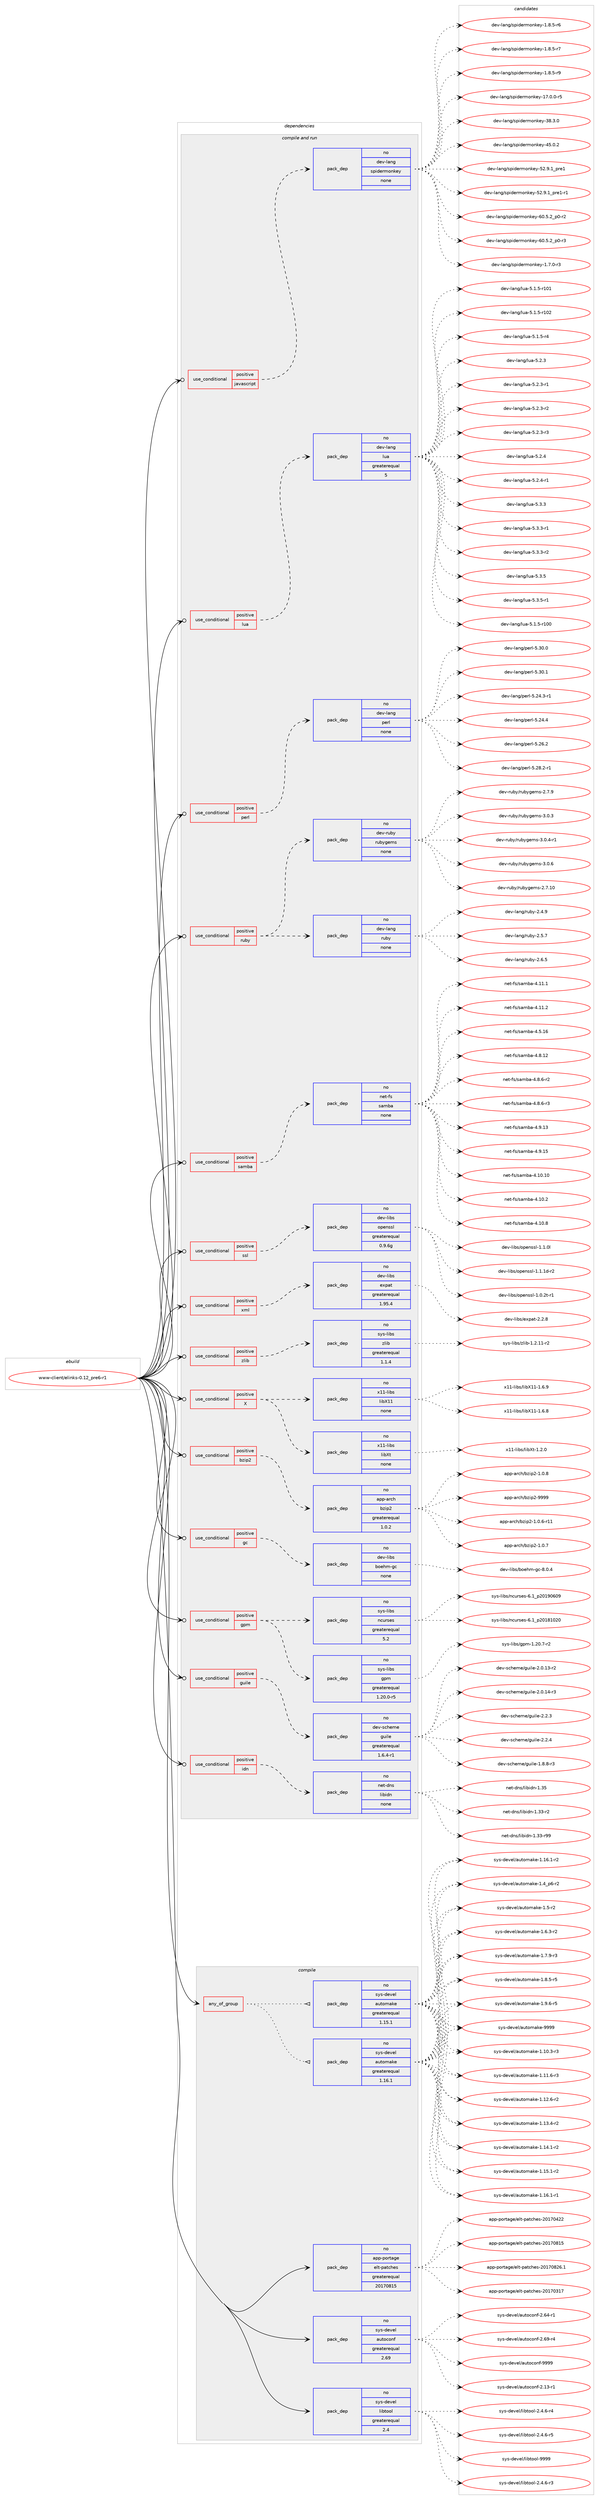 digraph prolog {

# *************
# Graph options
# *************

newrank=true;
concentrate=true;
compound=true;
graph [rankdir=LR,fontname=Helvetica,fontsize=10,ranksep=1.5];#, ranksep=2.5, nodesep=0.2];
edge  [arrowhead=vee];
node  [fontname=Helvetica,fontsize=10];

# **********
# The ebuild
# **********

subgraph cluster_leftcol {
color=gray;
rank=same;
label=<<i>ebuild</i>>;
id [label="www-client/elinks-0.12_pre6-r1", color=red, width=4, href="../www-client/elinks-0.12_pre6-r1.svg"];
}

# ****************
# The dependencies
# ****************

subgraph cluster_midcol {
color=gray;
label=<<i>dependencies</i>>;
subgraph cluster_compile {
fillcolor="#eeeeee";
style=filled;
label=<<i>compile</i>>;
subgraph any15751 {
dependency906879 [label=<<TABLE BORDER="0" CELLBORDER="1" CELLSPACING="0" CELLPADDING="4"><TR><TD CELLPADDING="10">any_of_group</TD></TR></TABLE>>, shape=none, color=red];subgraph pack673213 {
dependency906880 [label=<<TABLE BORDER="0" CELLBORDER="1" CELLSPACING="0" CELLPADDING="4" WIDTH="220"><TR><TD ROWSPAN="6" CELLPADDING="30">pack_dep</TD></TR><TR><TD WIDTH="110">no</TD></TR><TR><TD>sys-devel</TD></TR><TR><TD>automake</TD></TR><TR><TD>greaterequal</TD></TR><TR><TD>1.16.1</TD></TR></TABLE>>, shape=none, color=blue];
}
dependency906879:e -> dependency906880:w [weight=20,style="dotted",arrowhead="oinv"];
subgraph pack673214 {
dependency906881 [label=<<TABLE BORDER="0" CELLBORDER="1" CELLSPACING="0" CELLPADDING="4" WIDTH="220"><TR><TD ROWSPAN="6" CELLPADDING="30">pack_dep</TD></TR><TR><TD WIDTH="110">no</TD></TR><TR><TD>sys-devel</TD></TR><TR><TD>automake</TD></TR><TR><TD>greaterequal</TD></TR><TR><TD>1.15.1</TD></TR></TABLE>>, shape=none, color=blue];
}
dependency906879:e -> dependency906881:w [weight=20,style="dotted",arrowhead="oinv"];
}
id:e -> dependency906879:w [weight=20,style="solid",arrowhead="vee"];
subgraph pack673215 {
dependency906882 [label=<<TABLE BORDER="0" CELLBORDER="1" CELLSPACING="0" CELLPADDING="4" WIDTH="220"><TR><TD ROWSPAN="6" CELLPADDING="30">pack_dep</TD></TR><TR><TD WIDTH="110">no</TD></TR><TR><TD>app-portage</TD></TR><TR><TD>elt-patches</TD></TR><TR><TD>greaterequal</TD></TR><TR><TD>20170815</TD></TR></TABLE>>, shape=none, color=blue];
}
id:e -> dependency906882:w [weight=20,style="solid",arrowhead="vee"];
subgraph pack673216 {
dependency906883 [label=<<TABLE BORDER="0" CELLBORDER="1" CELLSPACING="0" CELLPADDING="4" WIDTH="220"><TR><TD ROWSPAN="6" CELLPADDING="30">pack_dep</TD></TR><TR><TD WIDTH="110">no</TD></TR><TR><TD>sys-devel</TD></TR><TR><TD>autoconf</TD></TR><TR><TD>greaterequal</TD></TR><TR><TD>2.69</TD></TR></TABLE>>, shape=none, color=blue];
}
id:e -> dependency906883:w [weight=20,style="solid",arrowhead="vee"];
subgraph pack673217 {
dependency906884 [label=<<TABLE BORDER="0" CELLBORDER="1" CELLSPACING="0" CELLPADDING="4" WIDTH="220"><TR><TD ROWSPAN="6" CELLPADDING="30">pack_dep</TD></TR><TR><TD WIDTH="110">no</TD></TR><TR><TD>sys-devel</TD></TR><TR><TD>libtool</TD></TR><TR><TD>greaterequal</TD></TR><TR><TD>2.4</TD></TR></TABLE>>, shape=none, color=blue];
}
id:e -> dependency906884:w [weight=20,style="solid",arrowhead="vee"];
}
subgraph cluster_compileandrun {
fillcolor="#eeeeee";
style=filled;
label=<<i>compile and run</i>>;
subgraph cond217347 {
dependency906885 [label=<<TABLE BORDER="0" CELLBORDER="1" CELLSPACING="0" CELLPADDING="4"><TR><TD ROWSPAN="3" CELLPADDING="10">use_conditional</TD></TR><TR><TD>positive</TD></TR><TR><TD>X</TD></TR></TABLE>>, shape=none, color=red];
subgraph pack673218 {
dependency906886 [label=<<TABLE BORDER="0" CELLBORDER="1" CELLSPACING="0" CELLPADDING="4" WIDTH="220"><TR><TD ROWSPAN="6" CELLPADDING="30">pack_dep</TD></TR><TR><TD WIDTH="110">no</TD></TR><TR><TD>x11-libs</TD></TR><TR><TD>libX11</TD></TR><TR><TD>none</TD></TR><TR><TD></TD></TR></TABLE>>, shape=none, color=blue];
}
dependency906885:e -> dependency906886:w [weight=20,style="dashed",arrowhead="vee"];
subgraph pack673219 {
dependency906887 [label=<<TABLE BORDER="0" CELLBORDER="1" CELLSPACING="0" CELLPADDING="4" WIDTH="220"><TR><TD ROWSPAN="6" CELLPADDING="30">pack_dep</TD></TR><TR><TD WIDTH="110">no</TD></TR><TR><TD>x11-libs</TD></TR><TR><TD>libXt</TD></TR><TR><TD>none</TD></TR><TR><TD></TD></TR></TABLE>>, shape=none, color=blue];
}
dependency906885:e -> dependency906887:w [weight=20,style="dashed",arrowhead="vee"];
}
id:e -> dependency906885:w [weight=20,style="solid",arrowhead="odotvee"];
subgraph cond217348 {
dependency906888 [label=<<TABLE BORDER="0" CELLBORDER="1" CELLSPACING="0" CELLPADDING="4"><TR><TD ROWSPAN="3" CELLPADDING="10">use_conditional</TD></TR><TR><TD>positive</TD></TR><TR><TD>bzip2</TD></TR></TABLE>>, shape=none, color=red];
subgraph pack673220 {
dependency906889 [label=<<TABLE BORDER="0" CELLBORDER="1" CELLSPACING="0" CELLPADDING="4" WIDTH="220"><TR><TD ROWSPAN="6" CELLPADDING="30">pack_dep</TD></TR><TR><TD WIDTH="110">no</TD></TR><TR><TD>app-arch</TD></TR><TR><TD>bzip2</TD></TR><TR><TD>greaterequal</TD></TR><TR><TD>1.0.2</TD></TR></TABLE>>, shape=none, color=blue];
}
dependency906888:e -> dependency906889:w [weight=20,style="dashed",arrowhead="vee"];
}
id:e -> dependency906888:w [weight=20,style="solid",arrowhead="odotvee"];
subgraph cond217349 {
dependency906890 [label=<<TABLE BORDER="0" CELLBORDER="1" CELLSPACING="0" CELLPADDING="4"><TR><TD ROWSPAN="3" CELLPADDING="10">use_conditional</TD></TR><TR><TD>positive</TD></TR><TR><TD>gc</TD></TR></TABLE>>, shape=none, color=red];
subgraph pack673221 {
dependency906891 [label=<<TABLE BORDER="0" CELLBORDER="1" CELLSPACING="0" CELLPADDING="4" WIDTH="220"><TR><TD ROWSPAN="6" CELLPADDING="30">pack_dep</TD></TR><TR><TD WIDTH="110">no</TD></TR><TR><TD>dev-libs</TD></TR><TR><TD>boehm-gc</TD></TR><TR><TD>none</TD></TR><TR><TD></TD></TR></TABLE>>, shape=none, color=blue];
}
dependency906890:e -> dependency906891:w [weight=20,style="dashed",arrowhead="vee"];
}
id:e -> dependency906890:w [weight=20,style="solid",arrowhead="odotvee"];
subgraph cond217350 {
dependency906892 [label=<<TABLE BORDER="0" CELLBORDER="1" CELLSPACING="0" CELLPADDING="4"><TR><TD ROWSPAN="3" CELLPADDING="10">use_conditional</TD></TR><TR><TD>positive</TD></TR><TR><TD>gpm</TD></TR></TABLE>>, shape=none, color=red];
subgraph pack673222 {
dependency906893 [label=<<TABLE BORDER="0" CELLBORDER="1" CELLSPACING="0" CELLPADDING="4" WIDTH="220"><TR><TD ROWSPAN="6" CELLPADDING="30">pack_dep</TD></TR><TR><TD WIDTH="110">no</TD></TR><TR><TD>sys-libs</TD></TR><TR><TD>ncurses</TD></TR><TR><TD>greaterequal</TD></TR><TR><TD>5.2</TD></TR></TABLE>>, shape=none, color=blue];
}
dependency906892:e -> dependency906893:w [weight=20,style="dashed",arrowhead="vee"];
subgraph pack673223 {
dependency906894 [label=<<TABLE BORDER="0" CELLBORDER="1" CELLSPACING="0" CELLPADDING="4" WIDTH="220"><TR><TD ROWSPAN="6" CELLPADDING="30">pack_dep</TD></TR><TR><TD WIDTH="110">no</TD></TR><TR><TD>sys-libs</TD></TR><TR><TD>gpm</TD></TR><TR><TD>greaterequal</TD></TR><TR><TD>1.20.0-r5</TD></TR></TABLE>>, shape=none, color=blue];
}
dependency906892:e -> dependency906894:w [weight=20,style="dashed",arrowhead="vee"];
}
id:e -> dependency906892:w [weight=20,style="solid",arrowhead="odotvee"];
subgraph cond217351 {
dependency906895 [label=<<TABLE BORDER="0" CELLBORDER="1" CELLSPACING="0" CELLPADDING="4"><TR><TD ROWSPAN="3" CELLPADDING="10">use_conditional</TD></TR><TR><TD>positive</TD></TR><TR><TD>guile</TD></TR></TABLE>>, shape=none, color=red];
subgraph pack673224 {
dependency906896 [label=<<TABLE BORDER="0" CELLBORDER="1" CELLSPACING="0" CELLPADDING="4" WIDTH="220"><TR><TD ROWSPAN="6" CELLPADDING="30">pack_dep</TD></TR><TR><TD WIDTH="110">no</TD></TR><TR><TD>dev-scheme</TD></TR><TR><TD>guile</TD></TR><TR><TD>greaterequal</TD></TR><TR><TD>1.6.4-r1</TD></TR></TABLE>>, shape=none, color=blue];
}
dependency906895:e -> dependency906896:w [weight=20,style="dashed",arrowhead="vee"];
}
id:e -> dependency906895:w [weight=20,style="solid",arrowhead="odotvee"];
subgraph cond217352 {
dependency906897 [label=<<TABLE BORDER="0" CELLBORDER="1" CELLSPACING="0" CELLPADDING="4"><TR><TD ROWSPAN="3" CELLPADDING="10">use_conditional</TD></TR><TR><TD>positive</TD></TR><TR><TD>idn</TD></TR></TABLE>>, shape=none, color=red];
subgraph pack673225 {
dependency906898 [label=<<TABLE BORDER="0" CELLBORDER="1" CELLSPACING="0" CELLPADDING="4" WIDTH="220"><TR><TD ROWSPAN="6" CELLPADDING="30">pack_dep</TD></TR><TR><TD WIDTH="110">no</TD></TR><TR><TD>net-dns</TD></TR><TR><TD>libidn</TD></TR><TR><TD>none</TD></TR><TR><TD></TD></TR></TABLE>>, shape=none, color=blue];
}
dependency906897:e -> dependency906898:w [weight=20,style="dashed",arrowhead="vee"];
}
id:e -> dependency906897:w [weight=20,style="solid",arrowhead="odotvee"];
subgraph cond217353 {
dependency906899 [label=<<TABLE BORDER="0" CELLBORDER="1" CELLSPACING="0" CELLPADDING="4"><TR><TD ROWSPAN="3" CELLPADDING="10">use_conditional</TD></TR><TR><TD>positive</TD></TR><TR><TD>javascript</TD></TR></TABLE>>, shape=none, color=red];
subgraph pack673226 {
dependency906900 [label=<<TABLE BORDER="0" CELLBORDER="1" CELLSPACING="0" CELLPADDING="4" WIDTH="220"><TR><TD ROWSPAN="6" CELLPADDING="30">pack_dep</TD></TR><TR><TD WIDTH="110">no</TD></TR><TR><TD>dev-lang</TD></TR><TR><TD>spidermonkey</TD></TR><TR><TD>none</TD></TR><TR><TD></TD></TR></TABLE>>, shape=none, color=blue];
}
dependency906899:e -> dependency906900:w [weight=20,style="dashed",arrowhead="vee"];
}
id:e -> dependency906899:w [weight=20,style="solid",arrowhead="odotvee"];
subgraph cond217354 {
dependency906901 [label=<<TABLE BORDER="0" CELLBORDER="1" CELLSPACING="0" CELLPADDING="4"><TR><TD ROWSPAN="3" CELLPADDING="10">use_conditional</TD></TR><TR><TD>positive</TD></TR><TR><TD>lua</TD></TR></TABLE>>, shape=none, color=red];
subgraph pack673227 {
dependency906902 [label=<<TABLE BORDER="0" CELLBORDER="1" CELLSPACING="0" CELLPADDING="4" WIDTH="220"><TR><TD ROWSPAN="6" CELLPADDING="30">pack_dep</TD></TR><TR><TD WIDTH="110">no</TD></TR><TR><TD>dev-lang</TD></TR><TR><TD>lua</TD></TR><TR><TD>greaterequal</TD></TR><TR><TD>5</TD></TR></TABLE>>, shape=none, color=blue];
}
dependency906901:e -> dependency906902:w [weight=20,style="dashed",arrowhead="vee"];
}
id:e -> dependency906901:w [weight=20,style="solid",arrowhead="odotvee"];
subgraph cond217355 {
dependency906903 [label=<<TABLE BORDER="0" CELLBORDER="1" CELLSPACING="0" CELLPADDING="4"><TR><TD ROWSPAN="3" CELLPADDING="10">use_conditional</TD></TR><TR><TD>positive</TD></TR><TR><TD>perl</TD></TR></TABLE>>, shape=none, color=red];
subgraph pack673228 {
dependency906904 [label=<<TABLE BORDER="0" CELLBORDER="1" CELLSPACING="0" CELLPADDING="4" WIDTH="220"><TR><TD ROWSPAN="6" CELLPADDING="30">pack_dep</TD></TR><TR><TD WIDTH="110">no</TD></TR><TR><TD>dev-lang</TD></TR><TR><TD>perl</TD></TR><TR><TD>none</TD></TR><TR><TD></TD></TR></TABLE>>, shape=none, color=blue];
}
dependency906903:e -> dependency906904:w [weight=20,style="dashed",arrowhead="vee"];
}
id:e -> dependency906903:w [weight=20,style="solid",arrowhead="odotvee"];
subgraph cond217356 {
dependency906905 [label=<<TABLE BORDER="0" CELLBORDER="1" CELLSPACING="0" CELLPADDING="4"><TR><TD ROWSPAN="3" CELLPADDING="10">use_conditional</TD></TR><TR><TD>positive</TD></TR><TR><TD>ruby</TD></TR></TABLE>>, shape=none, color=red];
subgraph pack673229 {
dependency906906 [label=<<TABLE BORDER="0" CELLBORDER="1" CELLSPACING="0" CELLPADDING="4" WIDTH="220"><TR><TD ROWSPAN="6" CELLPADDING="30">pack_dep</TD></TR><TR><TD WIDTH="110">no</TD></TR><TR><TD>dev-lang</TD></TR><TR><TD>ruby</TD></TR><TR><TD>none</TD></TR><TR><TD></TD></TR></TABLE>>, shape=none, color=blue];
}
dependency906905:e -> dependency906906:w [weight=20,style="dashed",arrowhead="vee"];
subgraph pack673230 {
dependency906907 [label=<<TABLE BORDER="0" CELLBORDER="1" CELLSPACING="0" CELLPADDING="4" WIDTH="220"><TR><TD ROWSPAN="6" CELLPADDING="30">pack_dep</TD></TR><TR><TD WIDTH="110">no</TD></TR><TR><TD>dev-ruby</TD></TR><TR><TD>rubygems</TD></TR><TR><TD>none</TD></TR><TR><TD></TD></TR></TABLE>>, shape=none, color=blue];
}
dependency906905:e -> dependency906907:w [weight=20,style="dashed",arrowhead="vee"];
}
id:e -> dependency906905:w [weight=20,style="solid",arrowhead="odotvee"];
subgraph cond217357 {
dependency906908 [label=<<TABLE BORDER="0" CELLBORDER="1" CELLSPACING="0" CELLPADDING="4"><TR><TD ROWSPAN="3" CELLPADDING="10">use_conditional</TD></TR><TR><TD>positive</TD></TR><TR><TD>samba</TD></TR></TABLE>>, shape=none, color=red];
subgraph pack673231 {
dependency906909 [label=<<TABLE BORDER="0" CELLBORDER="1" CELLSPACING="0" CELLPADDING="4" WIDTH="220"><TR><TD ROWSPAN="6" CELLPADDING="30">pack_dep</TD></TR><TR><TD WIDTH="110">no</TD></TR><TR><TD>net-fs</TD></TR><TR><TD>samba</TD></TR><TR><TD>none</TD></TR><TR><TD></TD></TR></TABLE>>, shape=none, color=blue];
}
dependency906908:e -> dependency906909:w [weight=20,style="dashed",arrowhead="vee"];
}
id:e -> dependency906908:w [weight=20,style="solid",arrowhead="odotvee"];
subgraph cond217358 {
dependency906910 [label=<<TABLE BORDER="0" CELLBORDER="1" CELLSPACING="0" CELLPADDING="4"><TR><TD ROWSPAN="3" CELLPADDING="10">use_conditional</TD></TR><TR><TD>positive</TD></TR><TR><TD>ssl</TD></TR></TABLE>>, shape=none, color=red];
subgraph pack673232 {
dependency906911 [label=<<TABLE BORDER="0" CELLBORDER="1" CELLSPACING="0" CELLPADDING="4" WIDTH="220"><TR><TD ROWSPAN="6" CELLPADDING="30">pack_dep</TD></TR><TR><TD WIDTH="110">no</TD></TR><TR><TD>dev-libs</TD></TR><TR><TD>openssl</TD></TR><TR><TD>greaterequal</TD></TR><TR><TD>0.9.6g</TD></TR></TABLE>>, shape=none, color=blue];
}
dependency906910:e -> dependency906911:w [weight=20,style="dashed",arrowhead="vee"];
}
id:e -> dependency906910:w [weight=20,style="solid",arrowhead="odotvee"];
subgraph cond217359 {
dependency906912 [label=<<TABLE BORDER="0" CELLBORDER="1" CELLSPACING="0" CELLPADDING="4"><TR><TD ROWSPAN="3" CELLPADDING="10">use_conditional</TD></TR><TR><TD>positive</TD></TR><TR><TD>xml</TD></TR></TABLE>>, shape=none, color=red];
subgraph pack673233 {
dependency906913 [label=<<TABLE BORDER="0" CELLBORDER="1" CELLSPACING="0" CELLPADDING="4" WIDTH="220"><TR><TD ROWSPAN="6" CELLPADDING="30">pack_dep</TD></TR><TR><TD WIDTH="110">no</TD></TR><TR><TD>dev-libs</TD></TR><TR><TD>expat</TD></TR><TR><TD>greaterequal</TD></TR><TR><TD>1.95.4</TD></TR></TABLE>>, shape=none, color=blue];
}
dependency906912:e -> dependency906913:w [weight=20,style="dashed",arrowhead="vee"];
}
id:e -> dependency906912:w [weight=20,style="solid",arrowhead="odotvee"];
subgraph cond217360 {
dependency906914 [label=<<TABLE BORDER="0" CELLBORDER="1" CELLSPACING="0" CELLPADDING="4"><TR><TD ROWSPAN="3" CELLPADDING="10">use_conditional</TD></TR><TR><TD>positive</TD></TR><TR><TD>zlib</TD></TR></TABLE>>, shape=none, color=red];
subgraph pack673234 {
dependency906915 [label=<<TABLE BORDER="0" CELLBORDER="1" CELLSPACING="0" CELLPADDING="4" WIDTH="220"><TR><TD ROWSPAN="6" CELLPADDING="30">pack_dep</TD></TR><TR><TD WIDTH="110">no</TD></TR><TR><TD>sys-libs</TD></TR><TR><TD>zlib</TD></TR><TR><TD>greaterequal</TD></TR><TR><TD>1.1.4</TD></TR></TABLE>>, shape=none, color=blue];
}
dependency906914:e -> dependency906915:w [weight=20,style="dashed",arrowhead="vee"];
}
id:e -> dependency906914:w [weight=20,style="solid",arrowhead="odotvee"];
}
subgraph cluster_run {
fillcolor="#eeeeee";
style=filled;
label=<<i>run</i>>;
}
}

# **************
# The candidates
# **************

subgraph cluster_choices {
rank=same;
color=gray;
label=<<i>candidates</i>>;

subgraph choice673213 {
color=black;
nodesep=1;
choice11512111545100101118101108479711711611110997107101454946494846514511451 [label="sys-devel/automake-1.10.3-r3", color=red, width=4,href="../sys-devel/automake-1.10.3-r3.svg"];
choice11512111545100101118101108479711711611110997107101454946494946544511451 [label="sys-devel/automake-1.11.6-r3", color=red, width=4,href="../sys-devel/automake-1.11.6-r3.svg"];
choice11512111545100101118101108479711711611110997107101454946495046544511450 [label="sys-devel/automake-1.12.6-r2", color=red, width=4,href="../sys-devel/automake-1.12.6-r2.svg"];
choice11512111545100101118101108479711711611110997107101454946495146524511450 [label="sys-devel/automake-1.13.4-r2", color=red, width=4,href="../sys-devel/automake-1.13.4-r2.svg"];
choice11512111545100101118101108479711711611110997107101454946495246494511450 [label="sys-devel/automake-1.14.1-r2", color=red, width=4,href="../sys-devel/automake-1.14.1-r2.svg"];
choice11512111545100101118101108479711711611110997107101454946495346494511450 [label="sys-devel/automake-1.15.1-r2", color=red, width=4,href="../sys-devel/automake-1.15.1-r2.svg"];
choice11512111545100101118101108479711711611110997107101454946495446494511449 [label="sys-devel/automake-1.16.1-r1", color=red, width=4,href="../sys-devel/automake-1.16.1-r1.svg"];
choice11512111545100101118101108479711711611110997107101454946495446494511450 [label="sys-devel/automake-1.16.1-r2", color=red, width=4,href="../sys-devel/automake-1.16.1-r2.svg"];
choice115121115451001011181011084797117116111109971071014549465295112544511450 [label="sys-devel/automake-1.4_p6-r2", color=red, width=4,href="../sys-devel/automake-1.4_p6-r2.svg"];
choice11512111545100101118101108479711711611110997107101454946534511450 [label="sys-devel/automake-1.5-r2", color=red, width=4,href="../sys-devel/automake-1.5-r2.svg"];
choice115121115451001011181011084797117116111109971071014549465446514511450 [label="sys-devel/automake-1.6.3-r2", color=red, width=4,href="../sys-devel/automake-1.6.3-r2.svg"];
choice115121115451001011181011084797117116111109971071014549465546574511451 [label="sys-devel/automake-1.7.9-r3", color=red, width=4,href="../sys-devel/automake-1.7.9-r3.svg"];
choice115121115451001011181011084797117116111109971071014549465646534511453 [label="sys-devel/automake-1.8.5-r5", color=red, width=4,href="../sys-devel/automake-1.8.5-r5.svg"];
choice115121115451001011181011084797117116111109971071014549465746544511453 [label="sys-devel/automake-1.9.6-r5", color=red, width=4,href="../sys-devel/automake-1.9.6-r5.svg"];
choice115121115451001011181011084797117116111109971071014557575757 [label="sys-devel/automake-9999", color=red, width=4,href="../sys-devel/automake-9999.svg"];
dependency906880:e -> choice11512111545100101118101108479711711611110997107101454946494846514511451:w [style=dotted,weight="100"];
dependency906880:e -> choice11512111545100101118101108479711711611110997107101454946494946544511451:w [style=dotted,weight="100"];
dependency906880:e -> choice11512111545100101118101108479711711611110997107101454946495046544511450:w [style=dotted,weight="100"];
dependency906880:e -> choice11512111545100101118101108479711711611110997107101454946495146524511450:w [style=dotted,weight="100"];
dependency906880:e -> choice11512111545100101118101108479711711611110997107101454946495246494511450:w [style=dotted,weight="100"];
dependency906880:e -> choice11512111545100101118101108479711711611110997107101454946495346494511450:w [style=dotted,weight="100"];
dependency906880:e -> choice11512111545100101118101108479711711611110997107101454946495446494511449:w [style=dotted,weight="100"];
dependency906880:e -> choice11512111545100101118101108479711711611110997107101454946495446494511450:w [style=dotted,weight="100"];
dependency906880:e -> choice115121115451001011181011084797117116111109971071014549465295112544511450:w [style=dotted,weight="100"];
dependency906880:e -> choice11512111545100101118101108479711711611110997107101454946534511450:w [style=dotted,weight="100"];
dependency906880:e -> choice115121115451001011181011084797117116111109971071014549465446514511450:w [style=dotted,weight="100"];
dependency906880:e -> choice115121115451001011181011084797117116111109971071014549465546574511451:w [style=dotted,weight="100"];
dependency906880:e -> choice115121115451001011181011084797117116111109971071014549465646534511453:w [style=dotted,weight="100"];
dependency906880:e -> choice115121115451001011181011084797117116111109971071014549465746544511453:w [style=dotted,weight="100"];
dependency906880:e -> choice115121115451001011181011084797117116111109971071014557575757:w [style=dotted,weight="100"];
}
subgraph choice673214 {
color=black;
nodesep=1;
choice11512111545100101118101108479711711611110997107101454946494846514511451 [label="sys-devel/automake-1.10.3-r3", color=red, width=4,href="../sys-devel/automake-1.10.3-r3.svg"];
choice11512111545100101118101108479711711611110997107101454946494946544511451 [label="sys-devel/automake-1.11.6-r3", color=red, width=4,href="../sys-devel/automake-1.11.6-r3.svg"];
choice11512111545100101118101108479711711611110997107101454946495046544511450 [label="sys-devel/automake-1.12.6-r2", color=red, width=4,href="../sys-devel/automake-1.12.6-r2.svg"];
choice11512111545100101118101108479711711611110997107101454946495146524511450 [label="sys-devel/automake-1.13.4-r2", color=red, width=4,href="../sys-devel/automake-1.13.4-r2.svg"];
choice11512111545100101118101108479711711611110997107101454946495246494511450 [label="sys-devel/automake-1.14.1-r2", color=red, width=4,href="../sys-devel/automake-1.14.1-r2.svg"];
choice11512111545100101118101108479711711611110997107101454946495346494511450 [label="sys-devel/automake-1.15.1-r2", color=red, width=4,href="../sys-devel/automake-1.15.1-r2.svg"];
choice11512111545100101118101108479711711611110997107101454946495446494511449 [label="sys-devel/automake-1.16.1-r1", color=red, width=4,href="../sys-devel/automake-1.16.1-r1.svg"];
choice11512111545100101118101108479711711611110997107101454946495446494511450 [label="sys-devel/automake-1.16.1-r2", color=red, width=4,href="../sys-devel/automake-1.16.1-r2.svg"];
choice115121115451001011181011084797117116111109971071014549465295112544511450 [label="sys-devel/automake-1.4_p6-r2", color=red, width=4,href="../sys-devel/automake-1.4_p6-r2.svg"];
choice11512111545100101118101108479711711611110997107101454946534511450 [label="sys-devel/automake-1.5-r2", color=red, width=4,href="../sys-devel/automake-1.5-r2.svg"];
choice115121115451001011181011084797117116111109971071014549465446514511450 [label="sys-devel/automake-1.6.3-r2", color=red, width=4,href="../sys-devel/automake-1.6.3-r2.svg"];
choice115121115451001011181011084797117116111109971071014549465546574511451 [label="sys-devel/automake-1.7.9-r3", color=red, width=4,href="../sys-devel/automake-1.7.9-r3.svg"];
choice115121115451001011181011084797117116111109971071014549465646534511453 [label="sys-devel/automake-1.8.5-r5", color=red, width=4,href="../sys-devel/automake-1.8.5-r5.svg"];
choice115121115451001011181011084797117116111109971071014549465746544511453 [label="sys-devel/automake-1.9.6-r5", color=red, width=4,href="../sys-devel/automake-1.9.6-r5.svg"];
choice115121115451001011181011084797117116111109971071014557575757 [label="sys-devel/automake-9999", color=red, width=4,href="../sys-devel/automake-9999.svg"];
dependency906881:e -> choice11512111545100101118101108479711711611110997107101454946494846514511451:w [style=dotted,weight="100"];
dependency906881:e -> choice11512111545100101118101108479711711611110997107101454946494946544511451:w [style=dotted,weight="100"];
dependency906881:e -> choice11512111545100101118101108479711711611110997107101454946495046544511450:w [style=dotted,weight="100"];
dependency906881:e -> choice11512111545100101118101108479711711611110997107101454946495146524511450:w [style=dotted,weight="100"];
dependency906881:e -> choice11512111545100101118101108479711711611110997107101454946495246494511450:w [style=dotted,weight="100"];
dependency906881:e -> choice11512111545100101118101108479711711611110997107101454946495346494511450:w [style=dotted,weight="100"];
dependency906881:e -> choice11512111545100101118101108479711711611110997107101454946495446494511449:w [style=dotted,weight="100"];
dependency906881:e -> choice11512111545100101118101108479711711611110997107101454946495446494511450:w [style=dotted,weight="100"];
dependency906881:e -> choice115121115451001011181011084797117116111109971071014549465295112544511450:w [style=dotted,weight="100"];
dependency906881:e -> choice11512111545100101118101108479711711611110997107101454946534511450:w [style=dotted,weight="100"];
dependency906881:e -> choice115121115451001011181011084797117116111109971071014549465446514511450:w [style=dotted,weight="100"];
dependency906881:e -> choice115121115451001011181011084797117116111109971071014549465546574511451:w [style=dotted,weight="100"];
dependency906881:e -> choice115121115451001011181011084797117116111109971071014549465646534511453:w [style=dotted,weight="100"];
dependency906881:e -> choice115121115451001011181011084797117116111109971071014549465746544511453:w [style=dotted,weight="100"];
dependency906881:e -> choice115121115451001011181011084797117116111109971071014557575757:w [style=dotted,weight="100"];
}
subgraph choice673215 {
color=black;
nodesep=1;
choice97112112451121111141169710310147101108116451129711699104101115455048495548514955 [label="app-portage/elt-patches-20170317", color=red, width=4,href="../app-portage/elt-patches-20170317.svg"];
choice97112112451121111141169710310147101108116451129711699104101115455048495548525050 [label="app-portage/elt-patches-20170422", color=red, width=4,href="../app-portage/elt-patches-20170422.svg"];
choice97112112451121111141169710310147101108116451129711699104101115455048495548564953 [label="app-portage/elt-patches-20170815", color=red, width=4,href="../app-portage/elt-patches-20170815.svg"];
choice971121124511211111411697103101471011081164511297116991041011154550484955485650544649 [label="app-portage/elt-patches-20170826.1", color=red, width=4,href="../app-portage/elt-patches-20170826.1.svg"];
dependency906882:e -> choice97112112451121111141169710310147101108116451129711699104101115455048495548514955:w [style=dotted,weight="100"];
dependency906882:e -> choice97112112451121111141169710310147101108116451129711699104101115455048495548525050:w [style=dotted,weight="100"];
dependency906882:e -> choice97112112451121111141169710310147101108116451129711699104101115455048495548564953:w [style=dotted,weight="100"];
dependency906882:e -> choice971121124511211111411697103101471011081164511297116991041011154550484955485650544649:w [style=dotted,weight="100"];
}
subgraph choice673216 {
color=black;
nodesep=1;
choice1151211154510010111810110847971171161119911111010245504649514511449 [label="sys-devel/autoconf-2.13-r1", color=red, width=4,href="../sys-devel/autoconf-2.13-r1.svg"];
choice1151211154510010111810110847971171161119911111010245504654524511449 [label="sys-devel/autoconf-2.64-r1", color=red, width=4,href="../sys-devel/autoconf-2.64-r1.svg"];
choice1151211154510010111810110847971171161119911111010245504654574511452 [label="sys-devel/autoconf-2.69-r4", color=red, width=4,href="../sys-devel/autoconf-2.69-r4.svg"];
choice115121115451001011181011084797117116111991111101024557575757 [label="sys-devel/autoconf-9999", color=red, width=4,href="../sys-devel/autoconf-9999.svg"];
dependency906883:e -> choice1151211154510010111810110847971171161119911111010245504649514511449:w [style=dotted,weight="100"];
dependency906883:e -> choice1151211154510010111810110847971171161119911111010245504654524511449:w [style=dotted,weight="100"];
dependency906883:e -> choice1151211154510010111810110847971171161119911111010245504654574511452:w [style=dotted,weight="100"];
dependency906883:e -> choice115121115451001011181011084797117116111991111101024557575757:w [style=dotted,weight="100"];
}
subgraph choice673217 {
color=black;
nodesep=1;
choice1151211154510010111810110847108105981161111111084550465246544511451 [label="sys-devel/libtool-2.4.6-r3", color=red, width=4,href="../sys-devel/libtool-2.4.6-r3.svg"];
choice1151211154510010111810110847108105981161111111084550465246544511452 [label="sys-devel/libtool-2.4.6-r4", color=red, width=4,href="../sys-devel/libtool-2.4.6-r4.svg"];
choice1151211154510010111810110847108105981161111111084550465246544511453 [label="sys-devel/libtool-2.4.6-r5", color=red, width=4,href="../sys-devel/libtool-2.4.6-r5.svg"];
choice1151211154510010111810110847108105981161111111084557575757 [label="sys-devel/libtool-9999", color=red, width=4,href="../sys-devel/libtool-9999.svg"];
dependency906884:e -> choice1151211154510010111810110847108105981161111111084550465246544511451:w [style=dotted,weight="100"];
dependency906884:e -> choice1151211154510010111810110847108105981161111111084550465246544511452:w [style=dotted,weight="100"];
dependency906884:e -> choice1151211154510010111810110847108105981161111111084550465246544511453:w [style=dotted,weight="100"];
dependency906884:e -> choice1151211154510010111810110847108105981161111111084557575757:w [style=dotted,weight="100"];
}
subgraph choice673218 {
color=black;
nodesep=1;
choice120494945108105981154710810598884949454946544656 [label="x11-libs/libX11-1.6.8", color=red, width=4,href="../x11-libs/libX11-1.6.8.svg"];
choice120494945108105981154710810598884949454946544657 [label="x11-libs/libX11-1.6.9", color=red, width=4,href="../x11-libs/libX11-1.6.9.svg"];
dependency906886:e -> choice120494945108105981154710810598884949454946544656:w [style=dotted,weight="100"];
dependency906886:e -> choice120494945108105981154710810598884949454946544657:w [style=dotted,weight="100"];
}
subgraph choice673219 {
color=black;
nodesep=1;
choice12049494510810598115471081059888116454946504648 [label="x11-libs/libXt-1.2.0", color=red, width=4,href="../x11-libs/libXt-1.2.0.svg"];
dependency906887:e -> choice12049494510810598115471081059888116454946504648:w [style=dotted,weight="100"];
}
subgraph choice673220 {
color=black;
nodesep=1;
choice97112112459711499104479812210511250454946484654451144949 [label="app-arch/bzip2-1.0.6-r11", color=red, width=4,href="../app-arch/bzip2-1.0.6-r11.svg"];
choice97112112459711499104479812210511250454946484655 [label="app-arch/bzip2-1.0.7", color=red, width=4,href="../app-arch/bzip2-1.0.7.svg"];
choice97112112459711499104479812210511250454946484656 [label="app-arch/bzip2-1.0.8", color=red, width=4,href="../app-arch/bzip2-1.0.8.svg"];
choice971121124597114991044798122105112504557575757 [label="app-arch/bzip2-9999", color=red, width=4,href="../app-arch/bzip2-9999.svg"];
dependency906889:e -> choice97112112459711499104479812210511250454946484654451144949:w [style=dotted,weight="100"];
dependency906889:e -> choice97112112459711499104479812210511250454946484655:w [style=dotted,weight="100"];
dependency906889:e -> choice97112112459711499104479812210511250454946484656:w [style=dotted,weight="100"];
dependency906889:e -> choice971121124597114991044798122105112504557575757:w [style=dotted,weight="100"];
}
subgraph choice673221 {
color=black;
nodesep=1;
choice100101118451081059811547981111011041094510399455646484652 [label="dev-libs/boehm-gc-8.0.4", color=red, width=4,href="../dev-libs/boehm-gc-8.0.4.svg"];
dependency906891:e -> choice100101118451081059811547981111011041094510399455646484652:w [style=dotted,weight="100"];
}
subgraph choice673222 {
color=black;
nodesep=1;
choice1151211154510810598115471109911711411510111545544649951125048495649485048 [label="sys-libs/ncurses-6.1_p20181020", color=red, width=4,href="../sys-libs/ncurses-6.1_p20181020.svg"];
choice1151211154510810598115471109911711411510111545544649951125048495748544857 [label="sys-libs/ncurses-6.1_p20190609", color=red, width=4,href="../sys-libs/ncurses-6.1_p20190609.svg"];
dependency906893:e -> choice1151211154510810598115471109911711411510111545544649951125048495649485048:w [style=dotted,weight="100"];
dependency906893:e -> choice1151211154510810598115471109911711411510111545544649951125048495748544857:w [style=dotted,weight="100"];
}
subgraph choice673223 {
color=black;
nodesep=1;
choice115121115451081059811547103112109454946504846554511450 [label="sys-libs/gpm-1.20.7-r2", color=red, width=4,href="../sys-libs/gpm-1.20.7-r2.svg"];
dependency906894:e -> choice115121115451081059811547103112109454946504846554511450:w [style=dotted,weight="100"];
}
subgraph choice673224 {
color=black;
nodesep=1;
choice1001011184511599104101109101471031171051081014549465646564511451 [label="dev-scheme/guile-1.8.8-r3", color=red, width=4,href="../dev-scheme/guile-1.8.8-r3.svg"];
choice100101118451159910410110910147103117105108101455046484649514511450 [label="dev-scheme/guile-2.0.13-r2", color=red, width=4,href="../dev-scheme/guile-2.0.13-r2.svg"];
choice100101118451159910410110910147103117105108101455046484649524511451 [label="dev-scheme/guile-2.0.14-r3", color=red, width=4,href="../dev-scheme/guile-2.0.14-r3.svg"];
choice100101118451159910410110910147103117105108101455046504651 [label="dev-scheme/guile-2.2.3", color=red, width=4,href="../dev-scheme/guile-2.2.3.svg"];
choice100101118451159910410110910147103117105108101455046504652 [label="dev-scheme/guile-2.2.4", color=red, width=4,href="../dev-scheme/guile-2.2.4.svg"];
dependency906896:e -> choice1001011184511599104101109101471031171051081014549465646564511451:w [style=dotted,weight="100"];
dependency906896:e -> choice100101118451159910410110910147103117105108101455046484649514511450:w [style=dotted,weight="100"];
dependency906896:e -> choice100101118451159910410110910147103117105108101455046484649524511451:w [style=dotted,weight="100"];
dependency906896:e -> choice100101118451159910410110910147103117105108101455046504651:w [style=dotted,weight="100"];
dependency906896:e -> choice100101118451159910410110910147103117105108101455046504652:w [style=dotted,weight="100"];
}
subgraph choice673225 {
color=black;
nodesep=1;
choice11010111645100110115471081059810510011045494651514511450 [label="net-dns/libidn-1.33-r2", color=red, width=4,href="../net-dns/libidn-1.33-r2.svg"];
choice1101011164510011011547108105981051001104549465151451145757 [label="net-dns/libidn-1.33-r99", color=red, width=4,href="../net-dns/libidn-1.33-r99.svg"];
choice1101011164510011011547108105981051001104549465153 [label="net-dns/libidn-1.35", color=red, width=4,href="../net-dns/libidn-1.35.svg"];
dependency906898:e -> choice11010111645100110115471081059810510011045494651514511450:w [style=dotted,weight="100"];
dependency906898:e -> choice1101011164510011011547108105981051001104549465151451145757:w [style=dotted,weight="100"];
dependency906898:e -> choice1101011164510011011547108105981051001104549465153:w [style=dotted,weight="100"];
}
subgraph choice673226 {
color=black;
nodesep=1;
choice1001011184510897110103471151121051001011141091111101071011214549465546484511451 [label="dev-lang/spidermonkey-1.7.0-r3", color=red, width=4,href="../dev-lang/spidermonkey-1.7.0-r3.svg"];
choice1001011184510897110103471151121051001011141091111101071011214549465646534511454 [label="dev-lang/spidermonkey-1.8.5-r6", color=red, width=4,href="../dev-lang/spidermonkey-1.8.5-r6.svg"];
choice1001011184510897110103471151121051001011141091111101071011214549465646534511455 [label="dev-lang/spidermonkey-1.8.5-r7", color=red, width=4,href="../dev-lang/spidermonkey-1.8.5-r7.svg"];
choice1001011184510897110103471151121051001011141091111101071011214549465646534511457 [label="dev-lang/spidermonkey-1.8.5-r9", color=red, width=4,href="../dev-lang/spidermonkey-1.8.5-r9.svg"];
choice100101118451089711010347115112105100101114109111110107101121454955464846484511453 [label="dev-lang/spidermonkey-17.0.0-r5", color=red, width=4,href="../dev-lang/spidermonkey-17.0.0-r5.svg"];
choice10010111845108971101034711511210510010111410911111010710112145515646514648 [label="dev-lang/spidermonkey-38.3.0", color=red, width=4,href="../dev-lang/spidermonkey-38.3.0.svg"];
choice10010111845108971101034711511210510010111410911111010710112145525346484650 [label="dev-lang/spidermonkey-45.0.2", color=red, width=4,href="../dev-lang/spidermonkey-45.0.2.svg"];
choice100101118451089711010347115112105100101114109111110107101121455350465746499511211410149 [label="dev-lang/spidermonkey-52.9.1_pre1", color=red, width=4,href="../dev-lang/spidermonkey-52.9.1_pre1.svg"];
choice1001011184510897110103471151121051001011141091111101071011214553504657464995112114101494511449 [label="dev-lang/spidermonkey-52.9.1_pre1-r1", color=red, width=4,href="../dev-lang/spidermonkey-52.9.1_pre1-r1.svg"];
choice1001011184510897110103471151121051001011141091111101071011214554484653465095112484511450 [label="dev-lang/spidermonkey-60.5.2_p0-r2", color=red, width=4,href="../dev-lang/spidermonkey-60.5.2_p0-r2.svg"];
choice1001011184510897110103471151121051001011141091111101071011214554484653465095112484511451 [label="dev-lang/spidermonkey-60.5.2_p0-r3", color=red, width=4,href="../dev-lang/spidermonkey-60.5.2_p0-r3.svg"];
dependency906900:e -> choice1001011184510897110103471151121051001011141091111101071011214549465546484511451:w [style=dotted,weight="100"];
dependency906900:e -> choice1001011184510897110103471151121051001011141091111101071011214549465646534511454:w [style=dotted,weight="100"];
dependency906900:e -> choice1001011184510897110103471151121051001011141091111101071011214549465646534511455:w [style=dotted,weight="100"];
dependency906900:e -> choice1001011184510897110103471151121051001011141091111101071011214549465646534511457:w [style=dotted,weight="100"];
dependency906900:e -> choice100101118451089711010347115112105100101114109111110107101121454955464846484511453:w [style=dotted,weight="100"];
dependency906900:e -> choice10010111845108971101034711511210510010111410911111010710112145515646514648:w [style=dotted,weight="100"];
dependency906900:e -> choice10010111845108971101034711511210510010111410911111010710112145525346484650:w [style=dotted,weight="100"];
dependency906900:e -> choice100101118451089711010347115112105100101114109111110107101121455350465746499511211410149:w [style=dotted,weight="100"];
dependency906900:e -> choice1001011184510897110103471151121051001011141091111101071011214553504657464995112114101494511449:w [style=dotted,weight="100"];
dependency906900:e -> choice1001011184510897110103471151121051001011141091111101071011214554484653465095112484511450:w [style=dotted,weight="100"];
dependency906900:e -> choice1001011184510897110103471151121051001011141091111101071011214554484653465095112484511451:w [style=dotted,weight="100"];
}
subgraph choice673227 {
color=black;
nodesep=1;
choice1001011184510897110103471081179745534649465345114494848 [label="dev-lang/lua-5.1.5-r100", color=red, width=4,href="../dev-lang/lua-5.1.5-r100.svg"];
choice1001011184510897110103471081179745534649465345114494849 [label="dev-lang/lua-5.1.5-r101", color=red, width=4,href="../dev-lang/lua-5.1.5-r101.svg"];
choice1001011184510897110103471081179745534649465345114494850 [label="dev-lang/lua-5.1.5-r102", color=red, width=4,href="../dev-lang/lua-5.1.5-r102.svg"];
choice100101118451089711010347108117974553464946534511452 [label="dev-lang/lua-5.1.5-r4", color=red, width=4,href="../dev-lang/lua-5.1.5-r4.svg"];
choice10010111845108971101034710811797455346504651 [label="dev-lang/lua-5.2.3", color=red, width=4,href="../dev-lang/lua-5.2.3.svg"];
choice100101118451089711010347108117974553465046514511449 [label="dev-lang/lua-5.2.3-r1", color=red, width=4,href="../dev-lang/lua-5.2.3-r1.svg"];
choice100101118451089711010347108117974553465046514511450 [label="dev-lang/lua-5.2.3-r2", color=red, width=4,href="../dev-lang/lua-5.2.3-r2.svg"];
choice100101118451089711010347108117974553465046514511451 [label="dev-lang/lua-5.2.3-r3", color=red, width=4,href="../dev-lang/lua-5.2.3-r3.svg"];
choice10010111845108971101034710811797455346504652 [label="dev-lang/lua-5.2.4", color=red, width=4,href="../dev-lang/lua-5.2.4.svg"];
choice100101118451089711010347108117974553465046524511449 [label="dev-lang/lua-5.2.4-r1", color=red, width=4,href="../dev-lang/lua-5.2.4-r1.svg"];
choice10010111845108971101034710811797455346514651 [label="dev-lang/lua-5.3.3", color=red, width=4,href="../dev-lang/lua-5.3.3.svg"];
choice100101118451089711010347108117974553465146514511449 [label="dev-lang/lua-5.3.3-r1", color=red, width=4,href="../dev-lang/lua-5.3.3-r1.svg"];
choice100101118451089711010347108117974553465146514511450 [label="dev-lang/lua-5.3.3-r2", color=red, width=4,href="../dev-lang/lua-5.3.3-r2.svg"];
choice10010111845108971101034710811797455346514653 [label="dev-lang/lua-5.3.5", color=red, width=4,href="../dev-lang/lua-5.3.5.svg"];
choice100101118451089711010347108117974553465146534511449 [label="dev-lang/lua-5.3.5-r1", color=red, width=4,href="../dev-lang/lua-5.3.5-r1.svg"];
dependency906902:e -> choice1001011184510897110103471081179745534649465345114494848:w [style=dotted,weight="100"];
dependency906902:e -> choice1001011184510897110103471081179745534649465345114494849:w [style=dotted,weight="100"];
dependency906902:e -> choice1001011184510897110103471081179745534649465345114494850:w [style=dotted,weight="100"];
dependency906902:e -> choice100101118451089711010347108117974553464946534511452:w [style=dotted,weight="100"];
dependency906902:e -> choice10010111845108971101034710811797455346504651:w [style=dotted,weight="100"];
dependency906902:e -> choice100101118451089711010347108117974553465046514511449:w [style=dotted,weight="100"];
dependency906902:e -> choice100101118451089711010347108117974553465046514511450:w [style=dotted,weight="100"];
dependency906902:e -> choice100101118451089711010347108117974553465046514511451:w [style=dotted,weight="100"];
dependency906902:e -> choice10010111845108971101034710811797455346504652:w [style=dotted,weight="100"];
dependency906902:e -> choice100101118451089711010347108117974553465046524511449:w [style=dotted,weight="100"];
dependency906902:e -> choice10010111845108971101034710811797455346514651:w [style=dotted,weight="100"];
dependency906902:e -> choice100101118451089711010347108117974553465146514511449:w [style=dotted,weight="100"];
dependency906902:e -> choice100101118451089711010347108117974553465146514511450:w [style=dotted,weight="100"];
dependency906902:e -> choice10010111845108971101034710811797455346514653:w [style=dotted,weight="100"];
dependency906902:e -> choice100101118451089711010347108117974553465146534511449:w [style=dotted,weight="100"];
}
subgraph choice673228 {
color=black;
nodesep=1;
choice100101118451089711010347112101114108455346505246514511449 [label="dev-lang/perl-5.24.3-r1", color=red, width=4,href="../dev-lang/perl-5.24.3-r1.svg"];
choice10010111845108971101034711210111410845534650524652 [label="dev-lang/perl-5.24.4", color=red, width=4,href="../dev-lang/perl-5.24.4.svg"];
choice10010111845108971101034711210111410845534650544650 [label="dev-lang/perl-5.26.2", color=red, width=4,href="../dev-lang/perl-5.26.2.svg"];
choice100101118451089711010347112101114108455346505646504511449 [label="dev-lang/perl-5.28.2-r1", color=red, width=4,href="../dev-lang/perl-5.28.2-r1.svg"];
choice10010111845108971101034711210111410845534651484648 [label="dev-lang/perl-5.30.0", color=red, width=4,href="../dev-lang/perl-5.30.0.svg"];
choice10010111845108971101034711210111410845534651484649 [label="dev-lang/perl-5.30.1", color=red, width=4,href="../dev-lang/perl-5.30.1.svg"];
dependency906904:e -> choice100101118451089711010347112101114108455346505246514511449:w [style=dotted,weight="100"];
dependency906904:e -> choice10010111845108971101034711210111410845534650524652:w [style=dotted,weight="100"];
dependency906904:e -> choice10010111845108971101034711210111410845534650544650:w [style=dotted,weight="100"];
dependency906904:e -> choice100101118451089711010347112101114108455346505646504511449:w [style=dotted,weight="100"];
dependency906904:e -> choice10010111845108971101034711210111410845534651484648:w [style=dotted,weight="100"];
dependency906904:e -> choice10010111845108971101034711210111410845534651484649:w [style=dotted,weight="100"];
}
subgraph choice673229 {
color=black;
nodesep=1;
choice10010111845108971101034711411798121455046524657 [label="dev-lang/ruby-2.4.9", color=red, width=4,href="../dev-lang/ruby-2.4.9.svg"];
choice10010111845108971101034711411798121455046534655 [label="dev-lang/ruby-2.5.7", color=red, width=4,href="../dev-lang/ruby-2.5.7.svg"];
choice10010111845108971101034711411798121455046544653 [label="dev-lang/ruby-2.6.5", color=red, width=4,href="../dev-lang/ruby-2.6.5.svg"];
dependency906906:e -> choice10010111845108971101034711411798121455046524657:w [style=dotted,weight="100"];
dependency906906:e -> choice10010111845108971101034711411798121455046534655:w [style=dotted,weight="100"];
dependency906906:e -> choice10010111845108971101034711411798121455046544653:w [style=dotted,weight="100"];
}
subgraph choice673230 {
color=black;
nodesep=1;
choice1001011184511411798121471141179812110310110911545504655464948 [label="dev-ruby/rubygems-2.7.10", color=red, width=4,href="../dev-ruby/rubygems-2.7.10.svg"];
choice10010111845114117981214711411798121103101109115455046554657 [label="dev-ruby/rubygems-2.7.9", color=red, width=4,href="../dev-ruby/rubygems-2.7.9.svg"];
choice10010111845114117981214711411798121103101109115455146484651 [label="dev-ruby/rubygems-3.0.3", color=red, width=4,href="../dev-ruby/rubygems-3.0.3.svg"];
choice100101118451141179812147114117981211031011091154551464846524511449 [label="dev-ruby/rubygems-3.0.4-r1", color=red, width=4,href="../dev-ruby/rubygems-3.0.4-r1.svg"];
choice10010111845114117981214711411798121103101109115455146484654 [label="dev-ruby/rubygems-3.0.6", color=red, width=4,href="../dev-ruby/rubygems-3.0.6.svg"];
dependency906907:e -> choice1001011184511411798121471141179812110310110911545504655464948:w [style=dotted,weight="100"];
dependency906907:e -> choice10010111845114117981214711411798121103101109115455046554657:w [style=dotted,weight="100"];
dependency906907:e -> choice10010111845114117981214711411798121103101109115455146484651:w [style=dotted,weight="100"];
dependency906907:e -> choice100101118451141179812147114117981211031011091154551464846524511449:w [style=dotted,weight="100"];
dependency906907:e -> choice10010111845114117981214711411798121103101109115455146484654:w [style=dotted,weight="100"];
}
subgraph choice673231 {
color=black;
nodesep=1;
choice11010111645102115471159710998974552464948464948 [label="net-fs/samba-4.10.10", color=red, width=4,href="../net-fs/samba-4.10.10.svg"];
choice110101116451021154711597109989745524649484650 [label="net-fs/samba-4.10.2", color=red, width=4,href="../net-fs/samba-4.10.2.svg"];
choice110101116451021154711597109989745524649484656 [label="net-fs/samba-4.10.8", color=red, width=4,href="../net-fs/samba-4.10.8.svg"];
choice110101116451021154711597109989745524649494649 [label="net-fs/samba-4.11.1", color=red, width=4,href="../net-fs/samba-4.11.1.svg"];
choice110101116451021154711597109989745524649494650 [label="net-fs/samba-4.11.2", color=red, width=4,href="../net-fs/samba-4.11.2.svg"];
choice110101116451021154711597109989745524653464954 [label="net-fs/samba-4.5.16", color=red, width=4,href="../net-fs/samba-4.5.16.svg"];
choice110101116451021154711597109989745524656464950 [label="net-fs/samba-4.8.12", color=red, width=4,href="../net-fs/samba-4.8.12.svg"];
choice11010111645102115471159710998974552465646544511450 [label="net-fs/samba-4.8.6-r2", color=red, width=4,href="../net-fs/samba-4.8.6-r2.svg"];
choice11010111645102115471159710998974552465646544511451 [label="net-fs/samba-4.8.6-r3", color=red, width=4,href="../net-fs/samba-4.8.6-r3.svg"];
choice110101116451021154711597109989745524657464951 [label="net-fs/samba-4.9.13", color=red, width=4,href="../net-fs/samba-4.9.13.svg"];
choice110101116451021154711597109989745524657464953 [label="net-fs/samba-4.9.15", color=red, width=4,href="../net-fs/samba-4.9.15.svg"];
dependency906909:e -> choice11010111645102115471159710998974552464948464948:w [style=dotted,weight="100"];
dependency906909:e -> choice110101116451021154711597109989745524649484650:w [style=dotted,weight="100"];
dependency906909:e -> choice110101116451021154711597109989745524649484656:w [style=dotted,weight="100"];
dependency906909:e -> choice110101116451021154711597109989745524649494649:w [style=dotted,weight="100"];
dependency906909:e -> choice110101116451021154711597109989745524649494650:w [style=dotted,weight="100"];
dependency906909:e -> choice110101116451021154711597109989745524653464954:w [style=dotted,weight="100"];
dependency906909:e -> choice110101116451021154711597109989745524656464950:w [style=dotted,weight="100"];
dependency906909:e -> choice11010111645102115471159710998974552465646544511450:w [style=dotted,weight="100"];
dependency906909:e -> choice11010111645102115471159710998974552465646544511451:w [style=dotted,weight="100"];
dependency906909:e -> choice110101116451021154711597109989745524657464951:w [style=dotted,weight="100"];
dependency906909:e -> choice110101116451021154711597109989745524657464953:w [style=dotted,weight="100"];
}
subgraph choice673232 {
color=black;
nodesep=1;
choice1001011184510810598115471111121011101151151084549464846501164511449 [label="dev-libs/openssl-1.0.2t-r1", color=red, width=4,href="../dev-libs/openssl-1.0.2t-r1.svg"];
choice100101118451081059811547111112101110115115108454946494648108 [label="dev-libs/openssl-1.1.0l", color=red, width=4,href="../dev-libs/openssl-1.1.0l.svg"];
choice1001011184510810598115471111121011101151151084549464946491004511450 [label="dev-libs/openssl-1.1.1d-r2", color=red, width=4,href="../dev-libs/openssl-1.1.1d-r2.svg"];
dependency906911:e -> choice1001011184510810598115471111121011101151151084549464846501164511449:w [style=dotted,weight="100"];
dependency906911:e -> choice100101118451081059811547111112101110115115108454946494648108:w [style=dotted,weight="100"];
dependency906911:e -> choice1001011184510810598115471111121011101151151084549464946491004511450:w [style=dotted,weight="100"];
}
subgraph choice673233 {
color=black;
nodesep=1;
choice10010111845108105981154710112011297116455046504656 [label="dev-libs/expat-2.2.8", color=red, width=4,href="../dev-libs/expat-2.2.8.svg"];
dependency906913:e -> choice10010111845108105981154710112011297116455046504656:w [style=dotted,weight="100"];
}
subgraph choice673234 {
color=black;
nodesep=1;
choice11512111545108105981154712210810598454946504649494511450 [label="sys-libs/zlib-1.2.11-r2", color=red, width=4,href="../sys-libs/zlib-1.2.11-r2.svg"];
dependency906915:e -> choice11512111545108105981154712210810598454946504649494511450:w [style=dotted,weight="100"];
}
}

}
